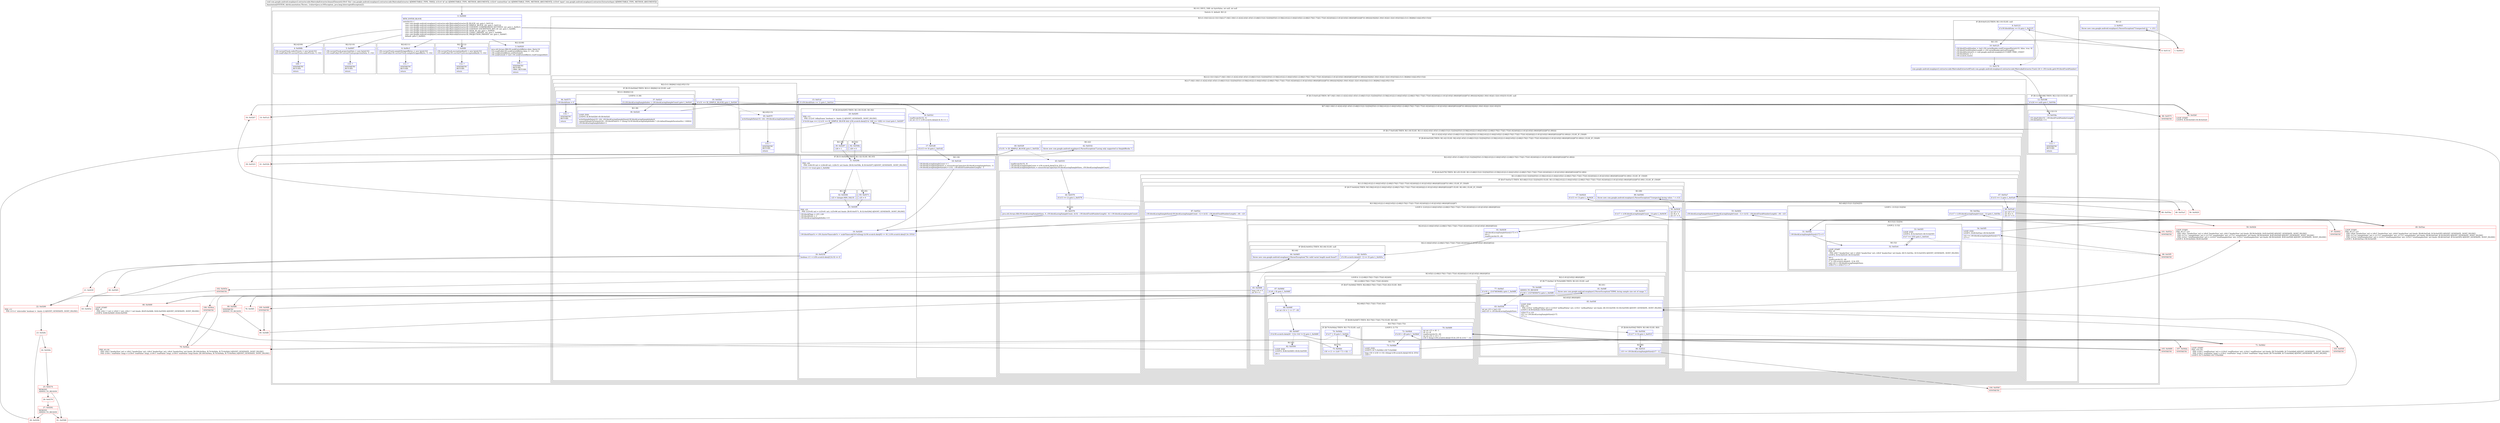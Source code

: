 digraph "CFG forcom.google.android.exoplayer2.extractor.mkv.MatroskaExtractor.binaryElement(IILcom\/google\/android\/exoplayer2\/extractor\/ExtractorInput;)V" {
subgraph cluster_Region_1931259631 {
label = "R(1:0) | DECL_VAR: int byteValue, int null, int null\l";
node [shape=record,color=blue];
subgraph cluster_SwitchRegion_635877429 {
label = "Switch: 6, default: R(1:2)";
node [shape=record,color=blue];
Node_0 [shape=record,label="{0\:\ 0x0000|MTH_ENTER_BLOCK\l|switch(r31) \{\l    case com.google.android.exoplayer2.extractor.mkv.MatroskaExtractor.ID_BLOCK :int: goto L_0x011d;\l    case com.google.android.exoplayer2.extractor.mkv.MatroskaExtractor.ID_SIMPLE_BLOCK :int: goto L_0x011d;\l    case com.google.android.exoplayer2.extractor.mkv.MatroskaExtractor.ID_CONTENT_COMPRESSION_SETTINGS :int: goto L_0x00c3;\l    case com.google.android.exoplayer2.extractor.mkv.MatroskaExtractor.ID_CONTENT_ENCRYPTION_KEY_ID :int: goto L_0x00f0;\l    case com.google.android.exoplayer2.extractor.mkv.MatroskaExtractor.ID_SEEK_ID :int: goto L_0x0020;\l    case com.google.android.exoplayer2.extractor.mkv.MatroskaExtractor.ID_CODEC_PRIVATE :int: goto L_0x006b;\l    case com.google.android.exoplayer2.extractor.mkv.MatroskaExtractor.ID_PROJECTION_PRIVATE :int: goto L_0x0097;\l    default: goto L_0x0003;\l\}\l}"];
subgraph cluster_Region_1743667314 {
label = "R(3:(1:10)|11|(2:(2:13|113)|(2:(7:16|(1:18)(1:(1:42)(2:43|(1:45)(1:(3:48|(3:51|(1:52)|54)|55)(1:(3:58|(2:61|(2:(1:64)|(3:65|(1:(2:68|(3:70|(1:73)|(1:75))(1:82))(0))|(2:(1:81)|(3:83|(1:86)(0)|85)))))|87)(1:89)))))|19|20|(1:30)(1:92)|(1:32)(1:93)|33)|(2:(3:(1:38)|94|114)|(2:95|115)))))";
node [shape=record,color=blue];
subgraph cluster_IfRegion_1185432393 {
label = "IF [B:9:0x0123] THEN: R(1:10) ELSE: null";
node [shape=record,color=blue];
Node_9 [shape=record,label="{9\:\ 0x0123|if (r30.blockState == 0) goto L_0x0125\l}"];
subgraph cluster_Region_1353136433 {
label = "R(1:10)";
node [shape=record,color=blue];
Node_10 [shape=record,label="{10\:\ 0x0125|r30.blockTrackNumber = (int) r30.varintReader.readUnsignedVarint(r33, false, true, 8)\lr30.blockTrackNumberLength = r30.varintReader.getLastLength()\lr30.blockDurationUs = com.google.android.exoplayer2.C1260C.TIME_UNSET\lr30.blockState = 1\lr30.scratch.reset()\l}"];
}
}
Node_11 [shape=record,label="{11\:\ 0x0176|com.google.android.exoplayer2.extractor.mkv.MatroskaExtractor$Track com.google.android.exoplayer2.extractor.mkv.MatroskaExtractor.Track r24 = r30.tracks.get(r30.blockTrackNumber)\l}"];
subgraph cluster_Region_1180339740 {
label = "R(2:(2:13|113)|(2:(7:16|(1:18)(1:(1:42)(2:43|(1:45)(1:(3:48|(3:51|(1:52)|54)|55)(1:(3:58|(2:61|(2:(1:64)|(3:65|(1:(2:68|(3:70|(1:73)|(1:75))(1:82))(0))|(2:(1:81)|(3:83|(1:86)(0)|85)))))|87)(1:89)))))|19|20|(1:30)(1:92)|(1:32)(1:93)|33)|(2:(3:(1:38)|94|114)|(2:95|115))))";
node [shape=record,color=blue];
subgraph cluster_IfRegion_19934987 {
label = "IF [B:12:0x0188] THEN: R(2:13|113) ELSE: null";
node [shape=record,color=blue];
Node_12 [shape=record,label="{12\:\ 0x0188|if (r24 == null) goto L_0x018a\l}"];
subgraph cluster_Region_1458414066 {
label = "R(2:13|113)";
node [shape=record,color=blue];
Node_13 [shape=record,label="{13\:\ 0x018a|r33.skipFully(r32 \- r30.blockTrackNumberLength)\lr30.blockState = 0\l}"];
Node_113 [shape=record,label="{113\:\ ?|SYNTHETIC\lRETURN\l|return\l}"];
}
}
subgraph cluster_Region_1381700205 {
label = "R(2:(7:16|(1:18)(1:(1:42)(2:43|(1:45)(1:(3:48|(3:51|(1:52)|54)|55)(1:(3:58|(2:61|(2:(1:64)|(3:65|(1:(2:68|(3:70|(1:73)|(1:75))(1:82))(0))|(2:(1:81)|(3:83|(1:86)(0)|85)))))|87)(1:89)))))|19|20|(1:30)(1:92)|(1:32)(1:93)|33)|(2:(3:(1:38)|94|114)|(2:95|115)))";
node [shape=record,color=blue];
subgraph cluster_IfRegion_995936166 {
label = "IF [B:15:0x01af] THEN: R(7:16|(1:18)(1:(1:42)(2:43|(1:45)(1:(3:48|(3:51|(1:52)|54)|55)(1:(3:58|(2:61|(2:(1:64)|(3:65|(1:(2:68|(3:70|(1:73)|(1:75))(1:82))(0))|(2:(1:81)|(3:83|(1:86)(0)|85)))))|87)(1:89)))))|19|20|(1:30)(1:92)|(1:32)(1:93)|33) ELSE: null";
node [shape=record,color=blue];
Node_15 [shape=record,label="{15\:\ 0x01af|if (r30.blockState == 1) goto L_0x01b1\l}"];
subgraph cluster_Region_1579802081 {
label = "R(7:16|(1:18)(1:(1:42)(2:43|(1:45)(1:(3:48|(3:51|(1:52)|54)|55)(1:(3:58|(2:61|(2:(1:64)|(3:65|(1:(2:68|(3:70|(1:73)|(1:75))(1:82))(0))|(2:(1:81)|(3:83|(1:86)(0)|85)))))|87)(1:89)))))|19|20|(1:30)(1:92)|(1:32)(1:93)|33)";
node [shape=record,color=blue];
Node_16 [shape=record,label="{16\:\ 0x01b1|readScratch(r33, 3)\lint int r13 = (r30.scratch.data[2] & 6) \>\> 1\l}"];
subgraph cluster_IfRegion_1835576074 {
label = "IF [B:17:0x01d0] THEN: R(1:18) ELSE: R(1:(1:42)(2:43|(1:45)(1:(3:48|(3:51|(1:52)|54)|55)(1:(3:58|(2:61|(2:(1:64)|(3:65|(1:(2:68|(3:70|(1:73)|(1:75))(1:82))(0))|(2:(1:81)|(3:83|(1:86)(0)|85)))))|87)(1:89)))))";
node [shape=record,color=blue];
Node_17 [shape=record,label="{17\:\ 0x01d0|if (r13 == 0) goto L_0x01d2\l}"];
subgraph cluster_Region_694453439 {
label = "R(1:18)";
node [shape=record,color=blue];
Node_18 [shape=record,label="{18\:\ 0x01d2|r30.blockLacingSampleCount = 1\lr30.blockLacingSampleSizes = ensureArrayCapacity(r30.blockLacingSampleSizes, 1)\lr30.blockLacingSampleSizes[0] = (r32 \- r30.blockTrackNumberLength) \- 3\l}"];
}
subgraph cluster_Region_314397264 {
label = "R(1:(1:42)(2:43|(1:45)(1:(3:48|(3:51|(1:52)|54)|55)(1:(3:58|(2:61|(2:(1:64)|(3:65|(1:(2:68|(3:70|(1:73)|(1:75))(1:82))(0))|(2:(1:81)|(3:83|(1:86)(0)|85)))))|87)(1:89))))) | ELSE_IF_CHAIN\l";
node [shape=record,color=blue];
subgraph cluster_IfRegion_419422736 {
label = "IF [B:40:0x0329] THEN: R(1:42) ELSE: R(2:43|(1:45)(1:(3:48|(3:51|(1:52)|54)|55)(1:(3:58|(2:61|(2:(1:64)|(3:65|(1:(2:68|(3:70|(1:73)|(1:75))(1:82))(0))|(2:(1:81)|(3:83|(1:86)(0)|85)))))|87)(1:89)))) | ELSE_IF_CHAIN\l";
node [shape=record,color=blue];
Node_40 [shape=record,label="{40\:\ 0x0329|if (r31 != ID_SIMPLE_BLOCK) goto L_0x032b\l}"];
subgraph cluster_Region_1162045278 {
label = "R(1:42)";
node [shape=record,color=blue];
Node_42 [shape=record,label="{42\:\ 0x0332|throw new com.google.android.exoplayer2.ParserException(\"Lacing only supported in SimpleBlocks.\")\l}"];
}
subgraph cluster_Region_1208963637 {
label = "R(2:43|(1:45)(1:(3:48|(3:51|(1:52)|54)|55)(1:(3:58|(2:61|(2:(1:64)|(3:65|(1:(2:68|(3:70|(1:73)|(1:75))(1:82))(0))|(2:(1:81)|(3:83|(1:86)(0)|85)))))|87)(1:89))))";
node [shape=record,color=blue];
Node_43 [shape=record,label="{43\:\ 0x0333|readScratch(r33, 4)\lr30.blockLacingSampleCount = (r30.scratch.data[3] & 255) + 1\lr30.blockLacingSampleSizes = ensureArrayCapacity(r30.blockLacingSampleSizes, r30.blockLacingSampleCount)\l}"];
subgraph cluster_IfRegion_1754795642 {
label = "IF [B:44:0x0376] THEN: R(1:45) ELSE: R(1:(3:48|(3:51|(1:52)|54)|55)(1:(3:58|(2:61|(2:(1:64)|(3:65|(1:(2:68|(3:70|(1:73)|(1:75))(1:82))(0))|(2:(1:81)|(3:83|(1:86)(0)|85)))))|87)(1:89)))";
node [shape=record,color=blue];
Node_44 [shape=record,label="{44\:\ 0x0376|if (r13 == 2) goto L_0x0378\l}"];
subgraph cluster_Region_819504822 {
label = "R(1:45)";
node [shape=record,color=blue];
Node_45 [shape=record,label="{45\:\ 0x0378|java.util.Arrays.fill(r30.blockLacingSampleSizes, 0, r30.blockLacingSampleCount, ((r32 \- r30.blockTrackNumberLength) \- 4) \/ r30.blockLacingSampleCount)\l}"];
}
subgraph cluster_Region_1464876511 {
label = "R(1:(3:48|(3:51|(1:52)|54)|55)(1:(3:58|(2:61|(2:(1:64)|(3:65|(1:(2:68|(3:70|(1:73)|(1:75))(1:82))(0))|(2:(1:81)|(3:83|(1:86)(0)|85)))))|87)(1:89))) | ELSE_IF_CHAIN\l";
node [shape=record,color=blue];
subgraph cluster_IfRegion_962746825 {
label = "IF [B:47:0x03a7] THEN: R(3:48|(3:51|(1:52)|54)|55) ELSE: R(1:(3:58|(2:61|(2:(1:64)|(3:65|(1:(2:68|(3:70|(1:73)|(1:75))(1:82))(0))|(2:(1:81)|(3:83|(1:86)(0)|85)))))|87)(1:89)) | ELSE_IF_CHAIN\l";
node [shape=record,color=blue];
Node_47 [shape=record,label="{47\:\ 0x03a7|if (r13 == 1) goto L_0x03a9\l}"];
subgraph cluster_Region_743464189 {
label = "R(3:48|(3:51|(1:52)|54)|55)";
node [shape=record,color=blue];
Node_48 [shape=record,label="{48\:\ 0x03a9|int r23 = 0\lint r8 = 4\lint r17 = 0\l}"];
subgraph cluster_LoopRegion_1736267644 {
label = "LOOP:1: (3:51|(1:52)|54)";
node [shape=record,color=blue];
Node_50 [shape=record,label="{50\:\ 0x03ba|if (r17 \< (r30.blockLacingSampleCount \- 1)) goto L_0x03bc\l}"];
subgraph cluster_Region_1011810744 {
label = "R(3:51|(1:52)|54)";
node [shape=record,color=blue];
Node_51 [shape=record,label="{51\:\ 0x03bc|r30.blockLacingSampleSizes[r17] = 0\l}"];
subgraph cluster_LoopRegion_1231313114 {
label = "LOOP:2: (1:52)";
node [shape=record,color=blue];
Node_53 [shape=record,label="{53\:\ 0x03f3|LOOP_END\lLOOP:2: B:52:0x03c6\-\>B:53:0x03f3\l|if (r7 == 255) goto L_0x03c6\l}"];
subgraph cluster_Region_2033677201 {
label = "R(1:52)";
node [shape=record,color=blue];
Node_52 [shape=record,label="{52\:\ 0x03c6|LOOP_START\lPHI: r8 \l  PHI: (r8v7 'headerSize' int) = (r8v6 'headerSize' int), (r8v8 'headerSize' int) binds: [B:51:0x03bc, B:53:0x03f3] A[DONT_GENERATE, DONT_INLINE]\lLOOP:2: B:52:0x03c6\-\>B:53:0x03f3\l|r8++\lreadScratch(r33, r8)\lr7 = r30.scratch.data[r8 \- 1] & 255\lint[] r25 = r30.blockLacingSampleSizes\lr25[r17] = r25[r17] + r7\l}"];
}
}
Node_54 [shape=record,label="{54\:\ 0x03f5|LOOP_END\lLOOP:1: B:49:0x03ae\-\>B:54:0x03f5\l|r23 += r30.blockLacingSampleSizes[r17]\lr17++\l}"];
}
}
Node_55 [shape=record,label="{55\:\ 0x0402|r30.blockLacingSampleSizes[r30.blockLacingSampleCount \- 1] = ((r32 \- r30.blockTrackNumberLength) \- r8) \- r23\l}"];
}
subgraph cluster_Region_158845436 {
label = "R(1:(3:58|(2:61|(2:(1:64)|(3:65|(1:(2:68|(3:70|(1:73)|(1:75))(1:82))(0))|(2:(1:81)|(3:83|(1:86)(0)|85)))))|87)(1:89)) | ELSE_IF_CHAIN\l";
node [shape=record,color=blue];
subgraph cluster_IfRegion_691297745 {
label = "IF [B:57:0x0424] THEN: R(3:58|(2:61|(2:(1:64)|(3:65|(1:(2:68|(3:70|(1:73)|(1:75))(1:82))(0))|(2:(1:81)|(3:83|(1:86)(0)|85)))))|87) ELSE: R(1:89) | ELSE_IF_CHAIN\l";
node [shape=record,color=blue];
Node_57 [shape=record,label="{57\:\ 0x0424|if (r13 == 3) goto L_0x0426\l}"];
subgraph cluster_Region_695187095 {
label = "R(3:58|(2:61|(2:(1:64)|(3:65|(1:(2:68|(3:70|(1:73)|(1:75))(1:82))(0))|(2:(1:81)|(3:83|(1:86)(0)|85)))))|87)";
node [shape=record,color=blue];
Node_58 [shape=record,label="{58\:\ 0x0426|int r23 = 0\lint r8 = 4\lint r17 = 0\l}"];
subgraph cluster_LoopRegion_330479351 {
label = "LOOP:3: (2:61|(2:(1:64)|(3:65|(1:(2:68|(3:70|(1:73)|(1:75))(1:82))(0))|(2:(1:81)|(3:83|(1:86)(0)|85)))))";
node [shape=record,color=blue];
Node_60 [shape=record,label="{60\:\ 0x0437|if (r17 \< (r30.blockLacingSampleCount \- 1)) goto L_0x0439\l}"];
subgraph cluster_Region_154734891 {
label = "R(2:61|(2:(1:64)|(3:65|(1:(2:68|(3:70|(1:73)|(1:75))(1:82))(0))|(2:(1:81)|(3:83|(1:86)(0)|85)))))";
node [shape=record,color=blue];
Node_61 [shape=record,label="{61\:\ 0x0439|r30.blockLacingSampleSizes[r17] = 0\lr8++\lreadScratch(r33, r8)\l}"];
subgraph cluster_Region_1004256285 {
label = "R(2:(1:64)|(3:65|(1:(2:68|(3:70|(1:73)|(1:75))(1:82))(0))|(2:(1:81)|(3:83|(1:86)(0)|85))))";
node [shape=record,color=blue];
subgraph cluster_IfRegion_954683309 {
label = "IF [B:62:0x045c] THEN: R(1:64) ELSE: null";
node [shape=record,color=blue];
Node_62 [shape=record,label="{62\:\ 0x045c|if (r30.scratch.data[r8 \- 1] == 0) goto L_0x045e\l}"];
subgraph cluster_Region_1313034438 {
label = "R(1:64)";
node [shape=record,color=blue];
Node_64 [shape=record,label="{64\:\ 0x0465|throw new com.google.android.exoplayer2.ParserException(\"No valid varint length mask found\")\l}"];
}
}
subgraph cluster_Region_1504118374 {
label = "R(3:65|(1:(2:68|(3:70|(1:73)|(1:75))(1:82))(0))|(2:(1:81)|(3:83|(1:86)(0)|85)))";
node [shape=record,color=blue];
Node_65 [shape=record,label="{65\:\ 0x0466|long r18 = 0\lint r9 = 0\l}"];
subgraph cluster_LoopRegion_413872660 {
label = "LOOP:4: (1:(2:68|(3:70|(1:73)|(1:75))(1:82))(0))";
node [shape=record,color=blue];
subgraph cluster_Region_799289556 {
label = "R(1:(2:68|(3:70|(1:73)|(1:75))(1:82))(0))";
node [shape=record,color=blue];
subgraph cluster_IfRegion_301635832 {
label = "IF [B:67:0x046d] THEN: R(2:68|(3:70|(1:73)|(1:75))(1:82)) ELSE: R(0)";
node [shape=record,color=blue];
Node_67 [shape=record,label="{67\:\ 0x046d|if (r9 \< 8) goto L_0x046f\l}"];
subgraph cluster_Region_1890438948 {
label = "R(2:68|(3:70|(1:73)|(1:75))(1:82))";
node [shape=record,color=blue];
Node_68 [shape=record,label="{68\:\ 0x046f|int int r14 = 1 \<\< (7 \- r9)\l}"];
subgraph cluster_IfRegion_2050936285 {
label = "IF [B:69:0x0487] THEN: R(3:70|(1:73)|(1:75)) ELSE: R(1:82)";
node [shape=record,color=blue];
Node_69 [shape=record,label="{69\:\ 0x0487|if ((r30.scratch.data[r8 \- 1] & r14) != 0) goto L_0x0489\l}"];
subgraph cluster_Region_1827182505 {
label = "R(3:70|(1:73)|(1:75))";
node [shape=record,color=blue];
Node_70 [shape=record,label="{70\:\ 0x0489|int int r15 = r8 \- 1\lr8 += r9\lreadScratch(r33, r8)\lint int r16 = r15 + 1\lr18 = (long) (r30.scratch.data[r15] & 255 & (r14 ^ \-1))\l}"];
subgraph cluster_LoopRegion_1003432952 {
label = "LOOP:5: (1:73)";
node [shape=record,color=blue];
Node_72 [shape=record,label="{72\:\ 0x04b4|if (r16 \< r8) goto L_0x04b6\l}"];
subgraph cluster_Region_917173136 {
label = "R(1:73)";
node [shape=record,color=blue];
Node_73 [shape=record,label="{73\:\ 0x04b6|LOOP_END\lLOOP:5: B:71:0x04b2\-\>B:73:0x04b6\l|long r18 = (r18 \<\< 8) \| ((long) (r30.scratch.data[r16] & 255))\lr16++\l}"];
}
}
subgraph cluster_IfRegion_296360203 {
label = "IF [B:74:0x04da] THEN: R(1:75) ELSE: null";
node [shape=record,color=blue];
Node_74 [shape=record,label="{74\:\ 0x04da|if (r17 \> 0) goto L_0x04dc\l}"];
subgraph cluster_Region_411319832 {
label = "R(1:75)";
node [shape=record,color=blue];
Node_75 [shape=record,label="{75\:\ 0x04dc|r18 \-= (1 \<\< ((r9 * 7) + 6)) \- 1\l}"];
}
}
}
subgraph cluster_Region_674699032 {
label = "R(1:82)";
node [shape=record,color=blue];
Node_82 [shape=record,label="{82\:\ 0x0500|LOOP_END\lLOOP:4: B:66:0x0469\-\>B:82:0x0500\l|r9++\l}"];
}
}
}
subgraph cluster_Region_1241074281 {
label = "R(0)";
node [shape=record,color=blue];
}
}
}
}
subgraph cluster_Region_501806832 {
label = "R(2:(1:81)|(3:83|(1:86)(0)|85))";
node [shape=record,color=blue];
subgraph cluster_IfRegion_1229106272 {
label = "IF [B:77:0x04ef, B:79:0x04f6] THEN: R(1:81) ELSE: null";
node [shape=record,color=blue];
Node_77 [shape=record,label="{77\:\ 0x04ef|if (r18 \< \-2147483648L) goto L_0x04f8\l}"];
Node_79 [shape=record,label="{79\:\ 0x04f6|ADDED_TO_REGION\l|if (r18 \> 2147483647L) goto L_0x04f8\l}"];
subgraph cluster_Region_1544707275 {
label = "R(1:81)";
node [shape=record,color=blue];
Node_81 [shape=record,label="{81\:\ 0x04ff|throw new com.google.android.exoplayer2.ParserException(\"EBML lacing sample size out of range.\")\l}"];
}
}
subgraph cluster_Region_40377954 {
label = "R(3:83|(1:86)(0)|85)";
node [shape=record,color=blue];
Node_83 [shape=record,label="{83\:\ 0x0504|int int r10 = (int) r18\lint[] r25 = r30.blockLacingSampleSizes\l}"];
subgraph cluster_IfRegion_502689478 {
label = "IF [B:84:0x050d] THEN: R(1:86) ELSE: R(0)";
node [shape=record,color=blue];
Node_84 [shape=record,label="{84\:\ 0x050d|if (r17 != 0) goto L_0x051f\l}"];
subgraph cluster_Region_1604589163 {
label = "R(1:86)";
node [shape=record,color=blue];
Node_86 [shape=record,label="{86\:\ 0x051f|r10 += r30.blockLacingSampleSizes[r17 \- 1]\l}"];
}
subgraph cluster_Region_1388246285 {
label = "R(0)";
node [shape=record,color=blue];
}
}
Node_85 [shape=record,label="{85\:\ 0x050f|LOOP_END\lPHI: r10 \l  PHI: (r10v2 'intReadValue' int) = (r10v0 'intReadValue' int), (r10v1 'intReadValue' int) binds: [B:103:0x050f, B:104:0x050f] A[DONT_GENERATE, DONT_INLINE]\lLOOP:3: B:59:0x042b\-\>B:85:0x050f\l|r25[r17] = r10\lr23 += r30.blockLacingSampleSizes[r17]\lr17++\l}"];
}
}
}
}
}
}
Node_87 [shape=record,label="{87\:\ 0x052c|r30.blockLacingSampleSizes[r30.blockLacingSampleCount \- 1] = ((r32 \- r30.blockTrackNumberLength) \- r8) \- r23\l}"];
}
subgraph cluster_Region_28087046 {
label = "R(1:89)";
node [shape=record,color=blue];
Node_89 [shape=record,label="{89\:\ 0x0564|throw new com.google.android.exoplayer2.ParserException(\"Unexpected lacing value: \" + r13)\l}"];
}
}
}
}
}
}
}
}
}
}
Node_19 [shape=record,label="{19\:\ 0x0200|r30.blockTimeUs = r30.clusterTimecodeUs + scaleTimecodeToUs((long) ((r30.scratch.data[0] \<\< 8) \| (r30.scratch.data[1] & 255)))\l}"];
Node_20 [shape=record,label="{20\:\ 0x025d|boolean r11 = (r30.scratch.data[2] & 8) == 8\l}"];
subgraph cluster_IfRegion_1875613489 {
label = "IF [B:29:0x0295] THEN: R(1:30) ELSE: R(1:92)";
node [shape=record,color=blue];
Node_29 [shape=record,label="{29\:\ 0x0295|PHI: r12 \l  PHI: (r12v0 'isKeyframe' boolean) =  binds: [] A[DONT_GENERATE, DONT_INLINE]\l|if ((r24.type == 2 \|\| (r31 == ID_SIMPLE_BLOCK && (r30.scratch.data[2] & 128) == 128)) == true) goto L_0x0297\l}"];
subgraph cluster_Region_1111550835 {
label = "R(1:30)";
node [shape=record,color=blue];
Node_30 [shape=record,label="{30\:\ 0x0297|r26 = 1\l}"];
}
subgraph cluster_Region_1326158681 {
label = "R(1:92)";
node [shape=record,color=blue];
Node_92 [shape=record,label="{92\:\ 0x056b|r26 = 0\l}"];
}
}
subgraph cluster_IfRegion_232964751 {
label = "IF [B:31:0x029b] THEN: R(1:32) ELSE: R(1:93)";
node [shape=record,color=blue];
Node_31 [shape=record,label="{31\:\ 0x029b|PHI: r26 \l  PHI: (r26v50 int) = (r26v49 int), (r26v51 int) binds: [B:92:0x056b, B:30:0x0297] A[DONT_GENERATE, DONT_INLINE]\l|if (r11 == true) goto L_0x029d\l}"];
subgraph cluster_Region_853839997 {
label = "R(1:32)";
node [shape=record,color=blue];
Node_32 [shape=record,label="{32\:\ 0x029d|r25 = Integer.MIN_VALUE\l}"];
}
subgraph cluster_Region_688511337 {
label = "R(1:93)";
node [shape=record,color=blue];
Node_93 [shape=record,label="{93\:\ 0x0571|r25 = 0\l}"];
}
}
Node_33 [shape=record,label="{33\:\ 0x029f|PHI: r25 \l  PHI: (r25v92 int) = (r25v91 int), (r25v96 int) binds: [B:93:0x0571, B:32:0x029d] A[DONT_GENERATE, DONT_INLINE]\l|r30.blockFlags = r25 \| r26\lr30.blockState = 2\lr30.blockLacingSampleIndex = 0\l}"];
}
}
subgraph cluster_Region_1360484145 {
label = "R(2:(3:(1:38)|94|114)|(2:95|115))";
node [shape=record,color=blue];
subgraph cluster_IfRegion_185758869 {
label = "IF [B:35:0x02bd] THEN: R(3:(1:38)|94|114) ELSE: null";
node [shape=record,color=blue];
Node_35 [shape=record,label="{35\:\ 0x02bd|if (r31 == ID_SIMPLE_BLOCK) goto L_0x02bf\l}"];
subgraph cluster_Region_1168672056 {
label = "R(3:(1:38)|94|114)";
node [shape=record,color=blue];
subgraph cluster_LoopRegion_1612383773 {
label = "LOOP:0: (1:38)";
node [shape=record,color=blue];
Node_37 [shape=record,label="{37\:\ 0x02cf|if (r30.blockLacingSampleIndex \< r30.blockLacingSampleCount) goto L_0x02d1\l}"];
subgraph cluster_Region_1268370832 {
label = "R(1:38)";
node [shape=record,color=blue];
Node_38 [shape=record,label="{38\:\ 0x02d1|LOOP_END\lLOOP:0: B:36:0x02bf\-\>B:38:0x02d1\l|writeSampleData(r33, r24, r30.blockLacingSampleSizes[r30.blockLacingSampleIndex])\lcommitSampleToOutput(r24, r30.blockTimeUs + ((long) ((r30.blockLacingSampleIndex * r24.defaultSampleDurationNs) \/ 1000)))\lr30.blockLacingSampleIndex++\l}"];
}
}
Node_94 [shape=record,label="{94\:\ 0x0575|r30.blockState = 0\l}"];
Node_114 [shape=record,label="{114\:\ ?|SYNTHETIC\lRETURN\l|return\l}"];
}
}
subgraph cluster_Region_1591863617 {
label = "R(2:95|115)";
node [shape=record,color=blue];
Node_95 [shape=record,label="{95\:\ 0x057f|writeSampleData(r33, r24, r30.blockLacingSampleSizes[0])\l}"];
Node_115 [shape=record,label="{115\:\ ?|SYNTHETIC\lRETURN\l|return\l}"];
}
}
}
}
}
subgraph cluster_Region_190737392 {
label = "R(2:6|111)";
node [shape=record,color=blue];
Node_6 [shape=record,label="{6\:\ 0x00c3|r30.currentTrack.sampleStrippedBytes = new byte[r32]\lr33.readFully(r30.currentTrack.sampleStrippedBytes, 0, r32)\l}"];
Node_111 [shape=record,label="{111\:\ ?|SYNTHETIC\lRETURN\l|return\l}"];
}
subgraph cluster_Region_326107346 {
label = "R(2:7|112)";
node [shape=record,color=blue];
Node_7 [shape=record,label="{7\:\ 0x00f0|r30.currentTrack.encryptionKeyId = new byte[r32]\lr33.readFully(r30.currentTrack.encryptionKeyId, 0, r32)\l}"];
Node_112 [shape=record,label="{112\:\ ?|SYNTHETIC\lRETURN\l|return\l}"];
}
subgraph cluster_Region_317773505 {
label = "R(2:3|108)";
node [shape=record,color=blue];
Node_3 [shape=record,label="{3\:\ 0x0020|java.util.Arrays.fill(r30.seekEntryIdBytes.data, (byte) 0)\lr33.readFully(r30.seekEntryIdBytes.data, 4 \- r32, r32)\lr30.seekEntryIdBytes.setPosition(0)\lr30.seekEntryId = (int) r30.seekEntryIdBytes.readUnsignedInt()\l}"];
Node_108 [shape=record,label="{108\:\ ?|SYNTHETIC\lRETURN\lORIG_RETURN\l|return\l}"];
}
subgraph cluster_Region_719520108 {
label = "R(2:4|109)";
node [shape=record,color=blue];
Node_4 [shape=record,label="{4\:\ 0x006b|r30.currentTrack.codecPrivate = new byte[r32]\lr33.readFully(r30.currentTrack.codecPrivate, 0, r32)\l}"];
Node_109 [shape=record,label="{109\:\ ?|SYNTHETIC\lRETURN\l|return\l}"];
}
subgraph cluster_Region_1377500715 {
label = "R(2:5|110)";
node [shape=record,color=blue];
Node_5 [shape=record,label="{5\:\ 0x0097|r30.currentTrack.projectionData = new byte[r32]\lr33.readFully(r30.currentTrack.projectionData, 0, r32)\l}"];
Node_110 [shape=record,label="{110\:\ ?|SYNTHETIC\lRETURN\l|return\l}"];
}
subgraph cluster_Region_1098846762 {
label = "R(1:2)";
node [shape=record,color=blue];
Node_2 [shape=record,label="{2\:\ 0x001f|throw new com.google.android.exoplayer2.ParserException(\"Unexpected id: \" + r31)\l}"];
}
}
}
Node_1 [shape=record,color=red,label="{1\:\ 0x0003}"];
Node_8 [shape=record,color=red,label="{8\:\ 0x011d}"];
Node_14 [shape=record,color=red,label="{14\:\ 0x01a3}"];
Node_21 [shape=record,color=red,label="{21\:\ 0x025f}"];
Node_22 [shape=record,color=red,label="{22\:\ 0x0260|PHI: r11 \l  PHI: (r11v1 'isInvisible' boolean) =  binds: [] A[DONT_GENERATE, DONT_INLINE]\l}"];
Node_23 [shape=record,color=red,label="{23\:\ 0x026c}"];
Node_24 [shape=record,color=red,label="{24\:\ 0x026e}"];
Node_25 [shape=record,color=red,label="{25\:\ 0x0274|REMOVE\lADDED_TO_REGION\l}"];
Node_26 [shape=record,color=red,label="{26\:\ 0x0276}"];
Node_27 [shape=record,color=red,label="{27\:\ 0x0292|REMOVE\lADDED_TO_REGION\l}"];
Node_28 [shape=record,color=red,label="{28\:\ 0x0294}"];
Node_34 [shape=record,color=red,label="{34\:\ 0x02b7}"];
Node_36 [shape=record,color=red,label="{36\:\ 0x02bf|LOOP_START\lLOOP:0: B:36:0x02bf\-\>B:38:0x02d1\l}"];
Node_39 [shape=record,color=red,label="{39\:\ 0x0323}"];
Node_41 [shape=record,color=red,label="{41\:\ 0x032b}"];
Node_46 [shape=record,color=red,label="{46\:\ 0x03a3}"];
Node_49 [shape=record,color=red,label="{49\:\ 0x03ae|LOOP_START\lPHI: r8 r17 r23 \l  PHI: (r8v6 'headerSize' int) = (r8v5 'headerSize' int), (r8v8 'headerSize' int) binds: [B:48:0x03a9, B:54:0x03f5] A[DONT_GENERATE, DONT_INLINE]\l  PHI: (r17v4 'sampleIndex' int) = (r17v3 'sampleIndex' int), (r17v5 'sampleIndex' int) binds: [B:48:0x03a9, B:54:0x03f5] A[DONT_GENERATE, DONT_INLINE]\l  PHI: (r23v4 'totalSamplesSize' int) = (r23v3 'totalSamplesSize' int), (r23v5 'totalSamplesSize' int) binds: [B:48:0x03a9, B:54:0x03f5] A[DONT_GENERATE, DONT_INLINE]\lLOOP:1: B:49:0x03ae\-\>B:54:0x03f5\l}"];
Node_56 [shape=record,color=red,label="{56\:\ 0x0420}"];
Node_59 [shape=record,color=red,label="{59\:\ 0x042b|LOOP_START\lPHI: r8 r17 r23 \l  PHI: (r8v1 'headerSize' int) = (r8v0 'headerSize' int), (r8v3 'headerSize' int) binds: [B:58:0x0426, B:85:0x050f] A[DONT_GENERATE, DONT_INLINE]\l  PHI: (r17v1 'sampleIndex' int) = (r17v0 'sampleIndex' int), (r17v2 'sampleIndex' int) binds: [B:58:0x0426, B:85:0x050f] A[DONT_GENERATE, DONT_INLINE]\l  PHI: (r23v1 'totalSamplesSize' int) = (r23v0 'totalSamplesSize' int), (r23v2 'totalSamplesSize' int) binds: [B:58:0x0426, B:85:0x050f] A[DONT_GENERATE, DONT_INLINE]\lLOOP:3: B:59:0x042b\-\>B:85:0x050f\l}"];
Node_63 [shape=record,color=red,label="{63\:\ 0x045e}"];
Node_66 [shape=record,color=red,label="{66\:\ 0x0469|LOOP_START\lPHI: r9 \l  PHI: (r9v1 'i' int) = (r9v0 'i' int), (r9v2 'i' int) binds: [B:65:0x0466, B:82:0x0500] A[DONT_GENERATE, DONT_INLINE]\lLOOP:4: B:66:0x0469\-\>B:82:0x0500\l}"];
Node_71 [shape=record,color=red,label="{71\:\ 0x04b2|LOOP_START\lPHI: r16 r18 \l  PHI: (r16v1 'readPosition' int) = (r16v0 'readPosition' int), (r16v2 'readPosition' int) binds: [B:70:0x0489, B:73:0x04b6] A[DONT_GENERATE, DONT_INLINE]\l  PHI: (r18v3 'readValue' long) = (r18v2 'readValue' long), (r18v6 'readValue' long) binds: [B:70:0x0489, B:73:0x04b6] A[DONT_GENERATE, DONT_INLINE]\lLOOP:5: B:71:0x04b2\-\>B:73:0x04b6\l}"];
Node_76 [shape=record,color=red,label="{76\:\ 0x04ea|PHI: r8 r18 \l  PHI: (r8v3 'headerSize' int) = (r8v2 'headerSize' int), (r8v4 'headerSize' int), (r8v4 'headerSize' int) binds: [B:106:0x04ea, B:74:0x04da, B:75:0x04dc] A[DONT_GENERATE, DONT_INLINE]\l  PHI: (r18v1 'readValue' long) = (r18v0 'readValue' long), (r18v3 'readValue' long), (r18v4 'readValue' long) binds: [B:106:0x04ea, B:74:0x04da, B:75:0x04dc] A[DONT_GENERATE, DONT_INLINE]\l}"];
Node_78 [shape=record,color=red,label="{78\:\ 0x04f1}"];
Node_80 [shape=record,color=red,label="{80\:\ 0x04f8}"];
Node_88 [shape=record,color=red,label="{88\:\ 0x054a}"];
Node_90 [shape=record,color=red,label="{90\:\ 0x0565}"];
Node_91 [shape=record,color=red,label="{91\:\ 0x0568}"];
Node_96 [shape=record,color=red,label="{96\:\ 0x0575|SYNTHETIC\l}"];
Node_97 [shape=record,color=red,label="{97\:\ 0x0402|SYNTHETIC\l}"];
Node_98 [shape=record,color=red,label="{98\:\ 0x03f5|SYNTHETIC\l}"];
Node_99 [shape=record,color=red,label="{99\:\ 0x04f8|SYNTHETIC\lADDED_TO_REGION\l}"];
Node_100 [shape=record,color=red,label="{100\:\ 0x04f8|SYNTHETIC\l}"];
Node_101 [shape=record,color=red,label="{101\:\ 0x052c|SYNTHETIC\l}"];
Node_102 [shape=record,color=red,label="{102\:\ 0x045e|SYNTHETIC\l}"];
Node_103 [shape=record,color=red,label="{103\:\ 0x050f|SYNTHETIC\l}"];
Node_104 [shape=record,color=red,label="{104\:\ 0x050f|SYNTHETIC\l}"];
Node_105 [shape=record,color=red,label="{105\:\ 0x0489|SYNTHETIC\l}"];
Node_106 [shape=record,color=red,label="{106\:\ 0x04ea|SYNTHETIC\l}"];
Node_107 [shape=record,color=red,label="{107\:\ 0x04da|SYNTHETIC\l}"];
MethodNode[shape=record,label="{void com.google.android.exoplayer2.extractor.mkv.MatroskaExtractor.binaryElement((r30v0 'this' com.google.android.exoplayer2.extractor.mkv.MatroskaExtractor A[IMMUTABLE_TYPE, THIS]), (r31v0 'id' int A[IMMUTABLE_TYPE, METHOD_ARGUMENT]), (r32v0 'contentSize' int A[IMMUTABLE_TYPE, METHOD_ARGUMENT]), (r33v0 'input' com.google.android.exoplayer2.extractor.ExtractorInput A[IMMUTABLE_TYPE, METHOD_ARGUMENT]))  | Annotation[SYSTEM, dalvik.annotation.Throws, \{value=[java.io.IOException, java.lang.InterruptedException]\}]\l}"];
MethodNode -> Node_0;
Node_0 -> Node_1;
Node_0 -> Node_3;
Node_0 -> Node_4;
Node_0 -> Node_5;
Node_0 -> Node_6;
Node_0 -> Node_7;
Node_0 -> Node_8;
Node_9 -> Node_10;
Node_9 -> Node_11[style=dashed];
Node_10 -> Node_11;
Node_11 -> Node_12;
Node_12 -> Node_13;
Node_12 -> Node_14[style=dashed];
Node_13 -> Node_113;
Node_15 -> Node_16;
Node_15 -> Node_34[style=dashed];
Node_16 -> Node_17;
Node_17 -> Node_18;
Node_17 -> Node_39[style=dashed];
Node_18 -> Node_19;
Node_40 -> Node_41;
Node_40 -> Node_43[style=dashed];
Node_43 -> Node_44;
Node_44 -> Node_45;
Node_44 -> Node_46[style=dashed];
Node_45 -> Node_19;
Node_47 -> Node_48;
Node_47 -> Node_56[style=dashed];
Node_48 -> Node_49;
Node_50 -> Node_51;
Node_50 -> Node_97[style=dashed];
Node_51 -> Node_52;
Node_53 -> Node_52;
Node_53 -> Node_98[style=dashed];
Node_52 -> Node_53;
Node_54 -> Node_49;
Node_55 -> Node_19;
Node_57 -> Node_58;
Node_57 -> Node_88[style=dashed];
Node_58 -> Node_59;
Node_60 -> Node_61;
Node_60 -> Node_101[style=dashed];
Node_61 -> Node_62;
Node_62 -> Node_65[style=dashed];
Node_62 -> Node_102;
Node_65 -> Node_66;
Node_67 -> Node_68;
Node_67 -> Node_106[style=dashed];
Node_68 -> Node_69;
Node_69 -> Node_82[style=dashed];
Node_69 -> Node_105;
Node_70 -> Node_71;
Node_72 -> Node_73;
Node_72 -> Node_107[style=dashed];
Node_73 -> Node_71;
Node_74 -> Node_75;
Node_74 -> Node_76[style=dashed];
Node_75 -> Node_76;
Node_82 -> Node_66;
Node_77 -> Node_78[style=dashed];
Node_77 -> Node_99;
Node_79 -> Node_83[style=dashed];
Node_79 -> Node_100;
Node_83 -> Node_84;
Node_84 -> Node_86;
Node_84 -> Node_103[style=dashed];
Node_86 -> Node_104;
Node_85 -> Node_59;
Node_87 -> Node_19;
Node_19 -> Node_20;
Node_20 -> Node_21;
Node_20 -> Node_90;
Node_29 -> Node_30;
Node_29 -> Node_92[style=dashed];
Node_30 -> Node_31;
Node_92 -> Node_31;
Node_31 -> Node_32;
Node_31 -> Node_93[style=dashed];
Node_32 -> Node_33;
Node_93 -> Node_33;
Node_33 -> Node_34;
Node_35 -> Node_36;
Node_35 -> Node_95[style=dashed];
Node_37 -> Node_38;
Node_37 -> Node_96[style=dashed];
Node_38 -> Node_36;
Node_94 -> Node_114;
Node_95 -> Node_115;
Node_6 -> Node_111;
Node_7 -> Node_112;
Node_3 -> Node_108;
Node_4 -> Node_109;
Node_5 -> Node_110;
Node_1 -> Node_2;
Node_8 -> Node_9;
Node_14 -> Node_15;
Node_21 -> Node_22;
Node_22 -> Node_23;
Node_23 -> Node_24;
Node_23 -> Node_28;
Node_24 -> Node_25;
Node_25 -> Node_26;
Node_25 -> Node_91;
Node_26 -> Node_27;
Node_27 -> Node_28;
Node_27 -> Node_91;
Node_28 -> Node_29;
Node_34 -> Node_35;
Node_36 -> Node_37;
Node_39 -> Node_40;
Node_41 -> Node_42;
Node_46 -> Node_47;
Node_49 -> Node_50;
Node_56 -> Node_57;
Node_59 -> Node_60;
Node_63 -> Node_64;
Node_66 -> Node_67;
Node_71 -> Node_72;
Node_76 -> Node_77;
Node_78 -> Node_79;
Node_80 -> Node_81;
Node_88 -> Node_89;
Node_90 -> Node_22;
Node_91 -> Node_29;
Node_96 -> Node_94;
Node_97 -> Node_55;
Node_98 -> Node_54;
Node_99 -> Node_80;
Node_100 -> Node_80;
Node_101 -> Node_87;
Node_102 -> Node_63;
Node_103 -> Node_85;
Node_104 -> Node_85;
Node_105 -> Node_70;
Node_106 -> Node_76;
Node_107 -> Node_74;
}

